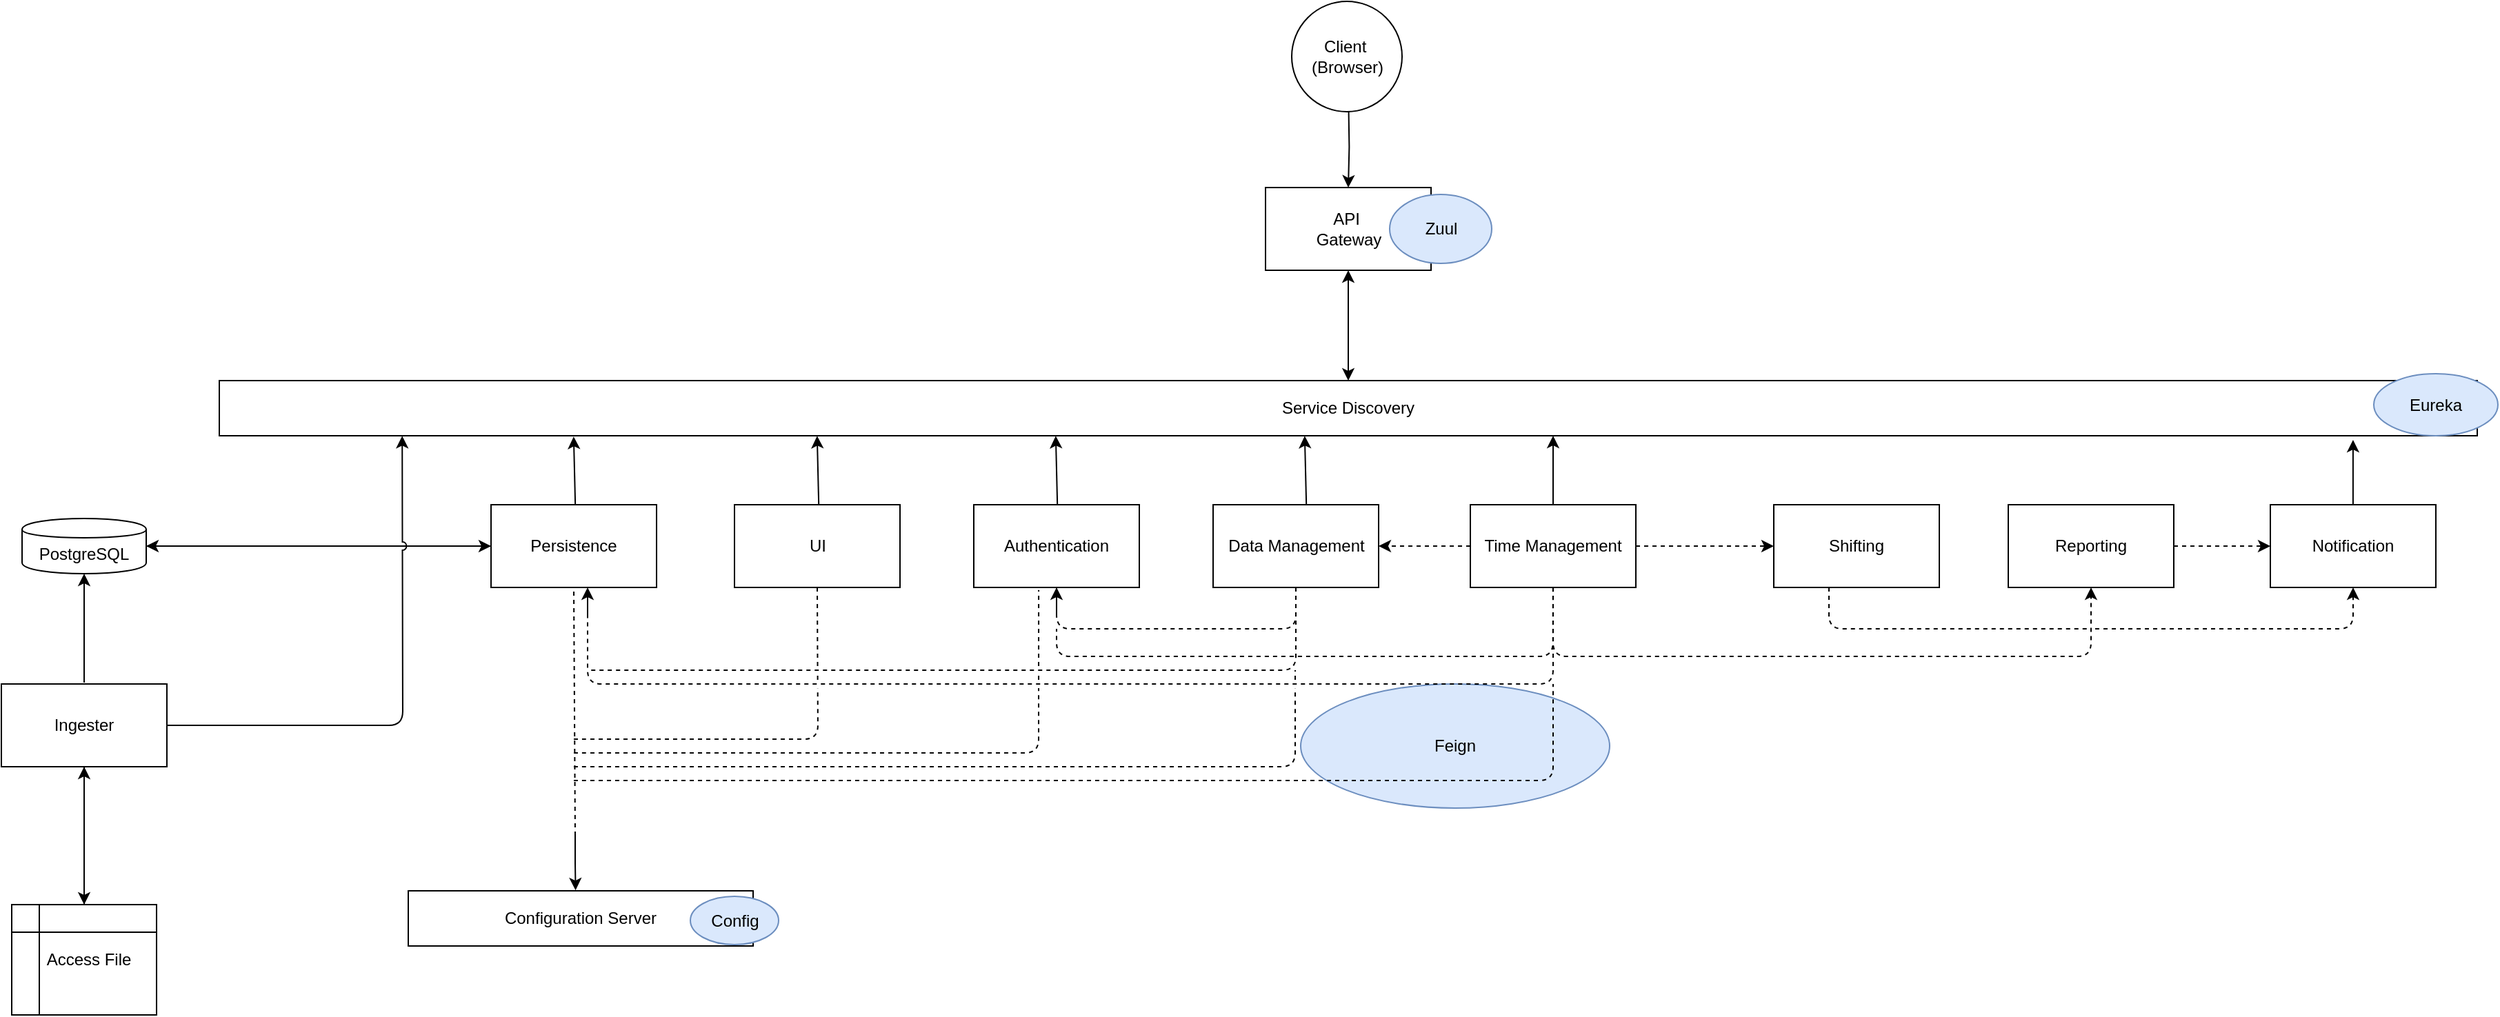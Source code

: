 <mxfile version="10.5.0" type="github"><diagram name="Page-1" id="97916047-d0de-89f5-080d-49f4d83e522f"><mxGraphModel dx="1991" dy="1106" grid="1" gridSize="10" guides="1" tooltips="1" connect="1" arrows="1" fold="1" page="1" pageScale="1.5" pageWidth="1500" pageHeight="1500" background="#ffffff" math="0" shadow="0"><root><mxCell id="0"/><mxCell id="1" parent="0"/><mxCell id="gVMOf9PXNFCNmmL5aXOd-97" style="edgeStyle=orthogonalEdgeStyle;rounded=0;orthogonalLoop=1;jettySize=auto;html=1;exitX=0.5;exitY=1;exitDx=0;exitDy=0;" edge="1" parent="1" target="gVMOf9PXNFCNmmL5aXOd-56"><mxGeometry relative="1" as="geometry"><mxPoint x="1411.706" y="409.882" as="sourcePoint"/></mxGeometry></mxCell><mxCell id="gVMOf9PXNFCNmmL5aXOd-55" value="Client&amp;nbsp;&lt;br&gt;(Browser)&lt;br&gt;" style="ellipse;whiteSpace=wrap;html=1;aspect=fixed;" vertex="1" parent="1"><mxGeometry x="1370.5" y="335" width="80" height="80" as="geometry"/></mxCell><mxCell id="gVMOf9PXNFCNmmL5aXOd-56" value="API&amp;nbsp;&lt;br&gt;Gateway&lt;br&gt;" style="rounded=0;whiteSpace=wrap;html=1;" vertex="1" parent="1"><mxGeometry x="1351.5" y="470" width="120" height="60" as="geometry"/></mxCell><mxCell id="gVMOf9PXNFCNmmL5aXOd-57" value="Service Discovery" style="rounded=0;whiteSpace=wrap;html=1;" vertex="1" parent="1"><mxGeometry x="593" y="610" width="1637" height="40" as="geometry"/></mxCell><mxCell id="gVMOf9PXNFCNmmL5aXOd-58" value="Authentication&lt;br&gt;" style="rounded=0;whiteSpace=wrap;html=1;" vertex="1" parent="1"><mxGeometry x="1140" y="700" width="120" height="60" as="geometry"/></mxCell><mxCell id="gVMOf9PXNFCNmmL5aXOd-59" value="UI&lt;br&gt;" style="rounded=0;whiteSpace=wrap;html=1;" vertex="1" parent="1"><mxGeometry x="966.5" y="700" width="120" height="60" as="geometry"/></mxCell><mxCell id="gVMOf9PXNFCNmmL5aXOd-119" style="edgeStyle=orthogonalEdgeStyle;rounded=1;jumpStyle=gap;orthogonalLoop=1;jettySize=auto;html=1;entryX=0.5;entryY=0;entryDx=0;entryDy=0;strokeColor=#000000;" edge="1" parent="1" source="gVMOf9PXNFCNmmL5aXOd-60" target="gVMOf9PXNFCNmmL5aXOd-65"><mxGeometry relative="1" as="geometry"/></mxCell><mxCell id="gVMOf9PXNFCNmmL5aXOd-60" value="Ingester&lt;br&gt;" style="rounded=0;whiteSpace=wrap;html=1;" vertex="1" parent="1"><mxGeometry x="435" y="830" width="120" height="60" as="geometry"/></mxCell><mxCell id="gVMOf9PXNFCNmmL5aXOd-61" value="Data Management&lt;br&gt;" style="rounded=0;whiteSpace=wrap;html=1;" vertex="1" parent="1"><mxGeometry x="1313.5" y="700" width="120" height="60" as="geometry"/></mxCell><mxCell id="gVMOf9PXNFCNmmL5aXOd-82" style="edgeStyle=orthogonalEdgeStyle;rounded=0;orthogonalLoop=1;jettySize=auto;html=1;entryX=0;entryY=0.5;entryDx=0;entryDy=0;" edge="1" parent="1" source="gVMOf9PXNFCNmmL5aXOd-62" target="gVMOf9PXNFCNmmL5aXOd-63"><mxGeometry relative="1" as="geometry"/></mxCell><mxCell id="gVMOf9PXNFCNmmL5aXOd-62" value="PostgreSQL" style="shape=cylinder;whiteSpace=wrap;html=1;boundedLbl=1;backgroundOutline=1;" vertex="1" parent="1"><mxGeometry x="450" y="710" width="90" height="40" as="geometry"/></mxCell><mxCell id="gVMOf9PXNFCNmmL5aXOd-81" style="edgeStyle=orthogonalEdgeStyle;rounded=0;orthogonalLoop=1;jettySize=auto;html=1;entryX=1;entryY=0.5;entryDx=0;entryDy=0;" edge="1" parent="1" source="gVMOf9PXNFCNmmL5aXOd-63" target="gVMOf9PXNFCNmmL5aXOd-62"><mxGeometry relative="1" as="geometry"/></mxCell><mxCell id="gVMOf9PXNFCNmmL5aXOd-84" style="edgeStyle=orthogonalEdgeStyle;rounded=0;orthogonalLoop=1;jettySize=auto;html=1;entryX=0.5;entryY=0;entryDx=0;entryDy=0;" edge="1" parent="1"><mxGeometry relative="1" as="geometry"><mxPoint x="851" y="940" as="sourcePoint"/><mxPoint x="851.294" y="979.588" as="targetPoint"/><Array as="points"><mxPoint x="851" y="960"/><mxPoint x="851" y="960"/></Array></mxGeometry></mxCell><mxCell id="gVMOf9PXNFCNmmL5aXOd-63" value="Persistence&lt;br&gt;" style="rounded=0;whiteSpace=wrap;html=1;" vertex="1" parent="1"><mxGeometry x="790" y="700" width="120" height="60" as="geometry"/></mxCell><mxCell id="gVMOf9PXNFCNmmL5aXOd-86" style="edgeStyle=orthogonalEdgeStyle;rounded=0;orthogonalLoop=1;jettySize=auto;html=1;" edge="1" parent="1" source="gVMOf9PXNFCNmmL5aXOd-65"><mxGeometry relative="1" as="geometry"><mxPoint x="495" y="890" as="targetPoint"/></mxGeometry></mxCell><mxCell id="gVMOf9PXNFCNmmL5aXOd-65" value="&amp;nbsp; Access File" style="shape=internalStorage;whiteSpace=wrap;html=1;backgroundOutline=1;" vertex="1" parent="1"><mxGeometry x="442.5" y="990" width="105" height="80" as="geometry"/></mxCell><mxCell id="gVMOf9PXNFCNmmL5aXOd-66" value="Configuration Server" style="rounded=0;whiteSpace=wrap;html=1;" vertex="1" parent="1"><mxGeometry x="730" y="980" width="250" height="40" as="geometry"/></mxCell><mxCell id="gVMOf9PXNFCNmmL5aXOd-68" value="" style="endArrow=classic;html=1;entryX=0.081;entryY=1.004;entryDx=0;entryDy=0;entryPerimeter=0;exitX=1;exitY=0.5;exitDx=0;exitDy=0;jumpStyle=arc;" edge="1" parent="1" source="gVMOf9PXNFCNmmL5aXOd-60" target="gVMOf9PXNFCNmmL5aXOd-57"><mxGeometry width="50" height="50" relative="1" as="geometry"><mxPoint x="669" y="870" as="sourcePoint"/><mxPoint x="680" y="650" as="targetPoint"/><Array as="points"><mxPoint x="726" y="860"/></Array></mxGeometry></mxCell><mxCell id="gVMOf9PXNFCNmmL5aXOd-69" value="" style="endArrow=classic;html=1;exitX=0.5;exitY=0;exitDx=0;exitDy=0;entryX=0.081;entryY=1.004;entryDx=0;entryDy=0;entryPerimeter=0;" edge="1" parent="1"><mxGeometry width="50" height="50" relative="1" as="geometry"><mxPoint x="1027.588" y="699.588" as="sourcePoint"/><mxPoint x="1026.412" y="650.176" as="targetPoint"/></mxGeometry></mxCell><mxCell id="gVMOf9PXNFCNmmL5aXOd-70" value="" style="endArrow=classic;html=1;exitX=0.5;exitY=0;exitDx=0;exitDy=0;entryX=0.081;entryY=1.004;entryDx=0;entryDy=0;entryPerimeter=0;" edge="1" parent="1"><mxGeometry width="50" height="50" relative="1" as="geometry"><mxPoint x="1200.588" y="699.588" as="sourcePoint"/><mxPoint x="1199.412" y="650.176" as="targetPoint"/></mxGeometry></mxCell><mxCell id="gVMOf9PXNFCNmmL5aXOd-71" value="" style="endArrow=classic;html=1;exitX=0.5;exitY=0;exitDx=0;exitDy=0;entryX=0.081;entryY=1.004;entryDx=0;entryDy=0;entryPerimeter=0;" edge="1" parent="1"><mxGeometry width="50" height="50" relative="1" as="geometry"><mxPoint x="1381.088" y="699.588" as="sourcePoint"/><mxPoint x="1379.912" y="650.176" as="targetPoint"/></mxGeometry></mxCell><mxCell id="gVMOf9PXNFCNmmL5aXOd-72" value="" style="endArrow=classic;html=1;exitX=0.5;exitY=0;exitDx=0;exitDy=0;entryX=0.081;entryY=1.004;entryDx=0;entryDy=0;entryPerimeter=0;" edge="1" parent="1"><mxGeometry width="50" height="50" relative="1" as="geometry"><mxPoint x="851.088" y="700.088" as="sourcePoint"/><mxPoint x="849.912" y="650.676" as="targetPoint"/></mxGeometry></mxCell><mxCell id="gVMOf9PXNFCNmmL5aXOd-76" value="" style="endArrow=classic;startArrow=classic;html=1;entryX=0.5;entryY=1;entryDx=0;entryDy=0;exitX=0.5;exitY=0;exitDx=0;exitDy=0;" edge="1" parent="1" source="gVMOf9PXNFCNmmL5aXOd-57" target="gVMOf9PXNFCNmmL5aXOd-56"><mxGeometry width="50" height="50" relative="1" as="geometry"><mxPoint x="1349.971" y="610.176" as="sourcePoint"/><mxPoint x="1223.059" y="570.176" as="targetPoint"/></mxGeometry></mxCell><mxCell id="gVMOf9PXNFCNmmL5aXOd-78" value="" style="endArrow=classic;html=1;entryX=0.5;entryY=1;entryDx=0;entryDy=0;" edge="1" parent="1" target="gVMOf9PXNFCNmmL5aXOd-62"><mxGeometry width="50" height="50" relative="1" as="geometry"><mxPoint x="495" y="829" as="sourcePoint"/><mxPoint x="530" y="790" as="targetPoint"/></mxGeometry></mxCell><mxCell id="gVMOf9PXNFCNmmL5aXOd-89" value="" style="endArrow=none;dashed=1;html=1;entryX=0.5;entryY=1;entryDx=0;entryDy=0;" edge="1" parent="1" target="gVMOf9PXNFCNmmL5aXOd-63"><mxGeometry width="50" height="50" relative="1" as="geometry"><mxPoint x="851" y="940" as="sourcePoint"/><mxPoint x="870" y="770" as="targetPoint"/></mxGeometry></mxCell><mxCell id="gVMOf9PXNFCNmmL5aXOd-98" value="Zuul" style="ellipse;whiteSpace=wrap;html=1;fillColor=#dae8fc;strokeColor=#6c8ebf;" vertex="1" parent="1"><mxGeometry x="1441.5" y="475" width="74" height="50" as="geometry"/></mxCell><mxCell id="gVMOf9PXNFCNmmL5aXOd-99" value="Config" style="ellipse;whiteSpace=wrap;html=1;fillColor=#dae8fc;strokeColor=#6c8ebf;" vertex="1" parent="1"><mxGeometry x="934.5" y="984" width="64" height="35" as="geometry"/></mxCell><mxCell id="gVMOf9PXNFCNmmL5aXOd-100" value="Feign" style="ellipse;whiteSpace=wrap;html=1;fillColor=#dae8fc;strokeColor=#6c8ebf;" vertex="1" parent="1"><mxGeometry x="1377" y="830" width="224" height="90" as="geometry"/></mxCell><mxCell id="gVMOf9PXNFCNmmL5aXOd-101" value="Eureka" style="ellipse;whiteSpace=wrap;html=1;fillColor=#dae8fc;strokeColor=#6c8ebf;" vertex="1" parent="1"><mxGeometry x="2155" y="605" width="90" height="45" as="geometry"/></mxCell><mxCell id="gVMOf9PXNFCNmmL5aXOd-105" style="edgeStyle=orthogonalEdgeStyle;rounded=1;orthogonalLoop=1;jettySize=auto;html=1;jumpStyle=arc;dashed=1;endArrow=none;exitX=0.5;exitY=1;exitDx=0;exitDy=0;entryX=0.5;entryY=1;entryDx=0;entryDy=0;" edge="1" parent="1" source="gVMOf9PXNFCNmmL5aXOd-61" target="gVMOf9PXNFCNmmL5aXOd-58"><mxGeometry relative="1" as="geometry"><mxPoint x="1460" y="810" as="targetPoint"/><Array as="points"><mxPoint x="1373" y="790"/><mxPoint x="1200" y="790"/></Array></mxGeometry></mxCell><mxCell id="gVMOf9PXNFCNmmL5aXOd-118" value="" style="edgeStyle=orthogonalEdgeStyle;rounded=1;jumpStyle=gap;orthogonalLoop=1;jettySize=auto;html=1;strokeColor=#000000;" edge="1" parent="1" source="gVMOf9PXNFCNmmL5aXOd-102" target="gVMOf9PXNFCNmmL5aXOd-57"><mxGeometry relative="1" as="geometry"><Array as="points"><mxPoint x="1560" y="660"/><mxPoint x="1560" y="660"/></Array></mxGeometry></mxCell><mxCell id="gVMOf9PXNFCNmmL5aXOd-129" value="" style="edgeStyle=orthogonalEdgeStyle;rounded=1;jumpStyle=gap;orthogonalLoop=1;jettySize=auto;html=1;strokeColor=#000000;dashed=1;entryX=0.5;entryY=1;entryDx=0;entryDy=0;" edge="1" parent="1" source="gVMOf9PXNFCNmmL5aXOd-102" target="gVMOf9PXNFCNmmL5aXOd-125"><mxGeometry relative="1" as="geometry"><mxPoint x="1960" y="850" as="targetPoint"/><Array as="points"><mxPoint x="1560" y="810"/><mxPoint x="1950" y="810"/></Array></mxGeometry></mxCell><mxCell id="gVMOf9PXNFCNmmL5aXOd-130" value="" style="edgeStyle=orthogonalEdgeStyle;rounded=1;jumpStyle=gap;orthogonalLoop=1;jettySize=auto;html=1;dashed=1;strokeColor=#000000;" edge="1" parent="1" source="gVMOf9PXNFCNmmL5aXOd-102" target="gVMOf9PXNFCNmmL5aXOd-61"><mxGeometry relative="1" as="geometry"/></mxCell><mxCell id="gVMOf9PXNFCNmmL5aXOd-133" value="" style="edgeStyle=orthogonalEdgeStyle;rounded=1;jumpStyle=gap;orthogonalLoop=1;jettySize=auto;html=1;dashed=1;strokeColor=#000000;" edge="1" parent="1" source="gVMOf9PXNFCNmmL5aXOd-102" target="gVMOf9PXNFCNmmL5aXOd-124"><mxGeometry relative="1" as="geometry"/></mxCell><mxCell id="gVMOf9PXNFCNmmL5aXOd-102" value="Time Management&lt;br&gt;" style="rounded=0;whiteSpace=wrap;html=1;" vertex="1" parent="1"><mxGeometry x="1500" y="700" width="120" height="60" as="geometry"/></mxCell><mxCell id="gVMOf9PXNFCNmmL5aXOd-106" value="" style="endArrow=classic;html=1;" edge="1" parent="1"><mxGeometry width="50" height="50" relative="1" as="geometry"><mxPoint x="1200" y="780" as="sourcePoint"/><mxPoint x="1200" y="760" as="targetPoint"/><Array as="points"/></mxGeometry></mxCell><mxCell id="gVMOf9PXNFCNmmL5aXOd-107" style="edgeStyle=orthogonalEdgeStyle;rounded=1;orthogonalLoop=1;jettySize=auto;html=1;jumpStyle=arc;dashed=1;endArrow=none;exitX=0.5;exitY=1;exitDx=0;exitDy=0;" edge="1" parent="1"><mxGeometry relative="1" as="geometry"><mxPoint x="1200" y="790" as="targetPoint"/><mxPoint x="1559.941" y="760.088" as="sourcePoint"/><Array as="points"><mxPoint x="1560" y="810"/><mxPoint x="1200" y="810"/></Array></mxGeometry></mxCell><mxCell id="gVMOf9PXNFCNmmL5aXOd-108" style="edgeStyle=orthogonalEdgeStyle;rounded=1;orthogonalLoop=1;jettySize=auto;html=1;jumpStyle=arc;dashed=1;endArrow=none;" edge="1" parent="1"><mxGeometry relative="1" as="geometry"><mxPoint x="860" y="780" as="targetPoint"/><mxPoint x="1560" y="760" as="sourcePoint"/><Array as="points"><mxPoint x="1560" y="830"/><mxPoint x="860" y="830"/></Array></mxGeometry></mxCell><mxCell id="gVMOf9PXNFCNmmL5aXOd-109" value="" style="endArrow=classic;html=1;" edge="1" parent="1"><mxGeometry width="50" height="50" relative="1" as="geometry"><mxPoint x="860" y="780" as="sourcePoint"/><mxPoint x="860" y="760" as="targetPoint"/><Array as="points"/></mxGeometry></mxCell><mxCell id="gVMOf9PXNFCNmmL5aXOd-110" style="edgeStyle=orthogonalEdgeStyle;rounded=1;orthogonalLoop=1;jettySize=auto;html=1;jumpStyle=none;dashed=1;endArrow=none;exitX=0.5;exitY=1;exitDx=0;exitDy=0;" edge="1" parent="1" source="gVMOf9PXNFCNmmL5aXOd-61"><mxGeometry relative="1" as="geometry"><mxPoint x="860" y="820" as="targetPoint"/><mxPoint x="1382.941" y="769.588" as="sourcePoint"/><Array as="points"><mxPoint x="1373" y="820"/><mxPoint x="871" y="820"/></Array></mxGeometry></mxCell><mxCell id="gVMOf9PXNFCNmmL5aXOd-112" value="" style="endArrow=none;dashed=1;html=1;strokeColor=#000000;entryX=0.5;entryY=1;entryDx=0;entryDy=0;jumpStyle=gap;" edge="1" parent="1" target="gVMOf9PXNFCNmmL5aXOd-59"><mxGeometry width="50" height="50" relative="1" as="geometry"><mxPoint x="850" y="870" as="sourcePoint"/><mxPoint x="490" y="1090" as="targetPoint"/><Array as="points"><mxPoint x="1027" y="870"/></Array></mxGeometry></mxCell><mxCell id="gVMOf9PXNFCNmmL5aXOd-113" value="" style="endArrow=none;dashed=1;html=1;strokeColor=#000000;entryX=0.392;entryY=1.032;entryDx=0;entryDy=0;jumpStyle=gap;entryPerimeter=0;" edge="1" parent="1" target="gVMOf9PXNFCNmmL5aXOd-58"><mxGeometry width="50" height="50" relative="1" as="geometry"><mxPoint x="850" y="880" as="sourcePoint"/><mxPoint x="1037.059" y="769.588" as="targetPoint"/><Array as="points"><mxPoint x="1090" y="880"/><mxPoint x="1187" y="880"/></Array></mxGeometry></mxCell><mxCell id="gVMOf9PXNFCNmmL5aXOd-115" value="" style="endArrow=none;dashed=1;html=1;strokeColor=#000000;jumpStyle=gap;" edge="1" parent="1"><mxGeometry width="50" height="50" relative="1" as="geometry"><mxPoint x="850" y="890" as="sourcePoint"/><mxPoint x="1373" y="820" as="targetPoint"/><Array as="points"><mxPoint x="1100" y="890"/><mxPoint x="1373" y="890"/></Array></mxGeometry></mxCell><mxCell id="gVMOf9PXNFCNmmL5aXOd-116" value="" style="endArrow=none;dashed=1;html=1;strokeColor=#000000;jumpStyle=gap;" edge="1" parent="1"><mxGeometry width="50" height="50" relative="1" as="geometry"><mxPoint x="850" y="900" as="sourcePoint"/><mxPoint x="1560" y="830" as="targetPoint"/><Array as="points"><mxPoint x="1330" y="900"/><mxPoint x="1560" y="900"/></Array></mxGeometry></mxCell><mxCell id="gVMOf9PXNFCNmmL5aXOd-122" value="" style="edgeStyle=orthogonalEdgeStyle;rounded=1;jumpStyle=gap;orthogonalLoop=1;jettySize=auto;html=1;strokeColor=#000000;entryX=0.945;entryY=1.075;entryDx=0;entryDy=0;entryPerimeter=0;" edge="1" parent="1" source="gVMOf9PXNFCNmmL5aXOd-120" target="gVMOf9PXNFCNmmL5aXOd-57"><mxGeometry relative="1" as="geometry"><mxPoint x="2010" y="653" as="targetPoint"/></mxGeometry></mxCell><mxCell id="gVMOf9PXNFCNmmL5aXOd-120" value="Notification" style="rounded=0;whiteSpace=wrap;html=1;" vertex="1" parent="1"><mxGeometry x="2080" y="700" width="120" height="60" as="geometry"/></mxCell><mxCell id="gVMOf9PXNFCNmmL5aXOd-135" style="edgeStyle=orthogonalEdgeStyle;rounded=1;jumpStyle=gap;orthogonalLoop=1;jettySize=auto;html=1;dashed=1;strokeColor=#000000;entryX=0.5;entryY=1;entryDx=0;entryDy=0;" edge="1" parent="1" source="gVMOf9PXNFCNmmL5aXOd-124" target="gVMOf9PXNFCNmmL5aXOd-120"><mxGeometry relative="1" as="geometry"><mxPoint x="2140" y="770.0" as="targetPoint"/><Array as="points"><mxPoint x="1760" y="790"/><mxPoint x="2140" y="790"/></Array></mxGeometry></mxCell><mxCell id="gVMOf9PXNFCNmmL5aXOd-124" value="Shifting&lt;br&gt;" style="rounded=0;whiteSpace=wrap;html=1;" vertex="1" parent="1"><mxGeometry x="1720" y="700" width="120" height="60" as="geometry"/></mxCell><mxCell id="gVMOf9PXNFCNmmL5aXOd-134" value="" style="edgeStyle=orthogonalEdgeStyle;rounded=1;jumpStyle=gap;orthogonalLoop=1;jettySize=auto;html=1;dashed=1;strokeColor=#000000;" edge="1" parent="1" source="gVMOf9PXNFCNmmL5aXOd-125" target="gVMOf9PXNFCNmmL5aXOd-120"><mxGeometry relative="1" as="geometry"/></mxCell><mxCell id="gVMOf9PXNFCNmmL5aXOd-125" value="Reporting&lt;br&gt;" style="rounded=0;whiteSpace=wrap;html=1;" vertex="1" parent="1"><mxGeometry x="1890" y="700" width="120" height="60" as="geometry"/></mxCell></root></mxGraphModel></diagram></mxfile>